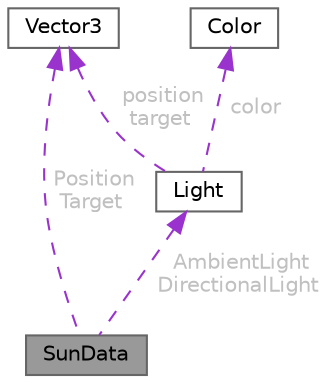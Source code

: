 digraph "SunData"
{
 // LATEX_PDF_SIZE
  bgcolor="transparent";
  edge [fontname=Helvetica,fontsize=10,labelfontname=Helvetica,labelfontsize=10];
  node [fontname=Helvetica,fontsize=10,shape=box,height=0.2,width=0.4];
  Node1 [id="Node000001",label="SunData",height=0.2,width=0.4,color="gray40", fillcolor="grey60", style="filled", fontcolor="black",tooltip=" "];
  Node2 -> Node1 [id="edge9_Node000001_Node000002",dir="back",color="darkorchid3",style="dashed",tooltip=" ",label=" AmbientLight\nDirectionalLight",fontcolor="grey" ];
  Node2 [id="Node000002",label="Light",height=0.2,width=0.4,color="gray40", fillcolor="white", style="filled",URL="$struct_light.html",tooltip=" "];
  Node3 -> Node2 [id="edge10_Node000002_Node000003",dir="back",color="darkorchid3",style="dashed",tooltip=" ",label=" position\ntarget",fontcolor="grey" ];
  Node3 [id="Node000003",label="Vector3",height=0.2,width=0.4,color="gray40", fillcolor="white", style="filled",URL="$struct_vector3.html",tooltip=" "];
  Node4 -> Node2 [id="edge11_Node000002_Node000004",dir="back",color="darkorchid3",style="dashed",tooltip=" ",label=" color",fontcolor="grey" ];
  Node4 [id="Node000004",label="Color",height=0.2,width=0.4,color="gray40", fillcolor="white", style="filled",URL="$struct_color.html",tooltip=" "];
  Node3 -> Node1 [id="edge12_Node000001_Node000003",dir="back",color="darkorchid3",style="dashed",tooltip=" ",label=" Position\nTarget",fontcolor="grey" ];
}
